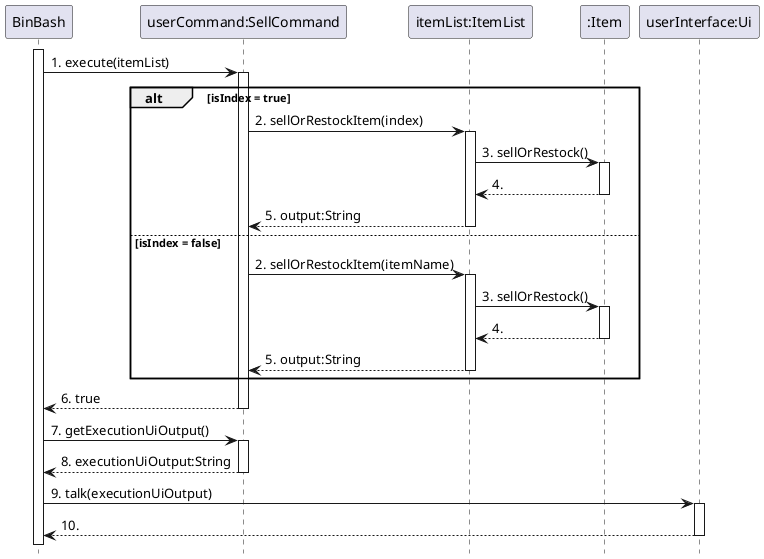 @startuml

    hide footbox
    participant "BinBash" as BinBash
    participant "userCommand:SellCommand" as SellCommand
    participant "itemList:ItemList" as ItemList
    participant ":Item" as Item
    participant "userInterface:Ui" as Ui



    activate BinBash
    BinBash -> SellCommand : 1. execute(itemList)
    activate SellCommand

    alt isIndex = true
        SellCommand -> ItemList : 2. sellOrRestockItem(index)
        activate ItemList
        ItemList -> Item : 3. sellOrRestock()
        activate Item
        Item --> ItemList : 4.
        deactivate Item
        ItemList --> SellCommand : 5. output:String
        deactivate ItemList


    else isIndex = false
        SellCommand -> ItemList : 2. sellOrRestockItem(itemName)
        activate ItemList
        ItemList -> Item : 3. sellOrRestock()
        activate Item
        Item --> ItemList : 4.
        deactivate Item
        ItemList --> SellCommand : 5. output:String
        deactivate ItemList

    end group

    SellCommand --> BinBash : 6. true
    deactivate SellCommand

    BinBash -> SellCommand: 7. getExecutionUiOutput()
    activate SellCommand
    SellCommand --> BinBash: 8. executionUiOutput:String
    deactivate SellCommand
    BinBash -> Ui : 9. talk(executionUiOutput)
    activate Ui
    Ui --> BinBash: 10.
    deactivate Ui

@enduml